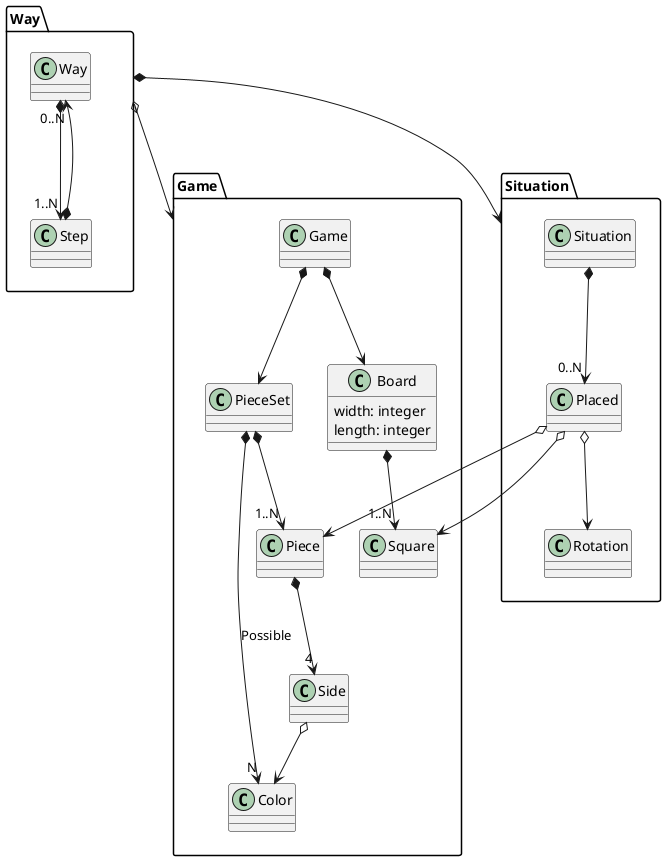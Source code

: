 @startuml
package Game{
class Game
class Board {
    width: integer
    length: integer
}
class Square
class PieceSet
class Piece
class Color
class Side
Game *--> Board
Game *--> PieceSet
Board *--> "1..N" Square
PieceSet *--> "N" Color: Possible
PieceSet *--> "1..N" Piece :""
Piece *--> "4" Side :""
Side o--> Color
}
package Situation {
class Situation
class Placed
class Rotation
Situation *--> "0..N" Placed :""
Placed o--> Rotation
}
package Way {
class Way
class Step
Way *--> "1..N" Step : ""
Step *--> "0..N" Way
}
Way o--> Game : ""
Way *--> Situation : ""
Placed o--> Square
Placed o--> Piece
@enduml